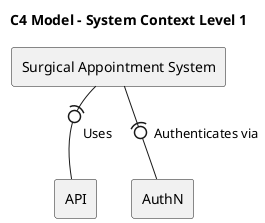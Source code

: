 @startuml

title C4 Model - System Context Level 1

Rectangle "Surgical Appointment System" as System


Rectangle "API" as API
Rectangle "AuthN" as AuthN


System -(0- API : Uses
System -(0- AuthN : Authenticates via

@enduml